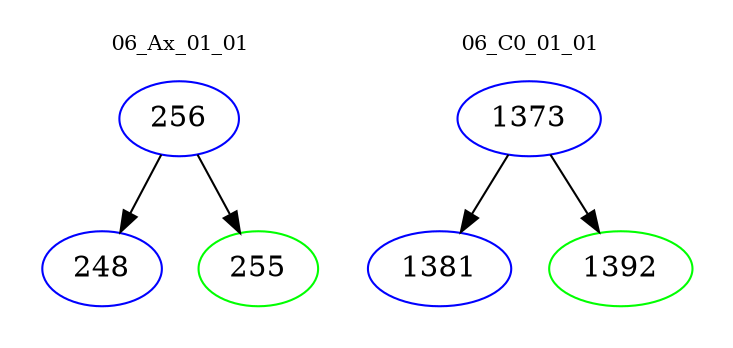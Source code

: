 digraph{
subgraph cluster_0 {
color = white
label = "06_Ax_01_01";
fontsize=10;
T0_256 [label="256", color="blue"]
T0_256 -> T0_248 [color="black"]
T0_248 [label="248", color="blue"]
T0_256 -> T0_255 [color="black"]
T0_255 [label="255", color="green"]
}
subgraph cluster_1 {
color = white
label = "06_C0_01_01";
fontsize=10;
T1_1373 [label="1373", color="blue"]
T1_1373 -> T1_1381 [color="black"]
T1_1381 [label="1381", color="blue"]
T1_1373 -> T1_1392 [color="black"]
T1_1392 [label="1392", color="green"]
}
}
